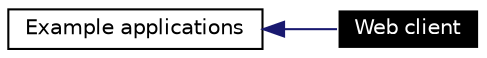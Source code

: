 digraph structs
{
  edge [fontname="Helvetica",fontsize=8,labelfontname="Helvetica",labelfontsize=8];
  node [fontname="Helvetica",fontsize=10,shape=record];
rankdir=LR;
  Node0 [label="Web client",height=0.2,width=0.4,color="white", fillcolor="black", style="filled" fontcolor="white"];
  Node1 [label="Example applications",height=0.2,width=0.4,color="black", fillcolor="white", style="filled",URL="$a00060.html"];
  Node1->Node0 [shape=plaintext, color="midnightblue", dir="back", style="solid"];
}

